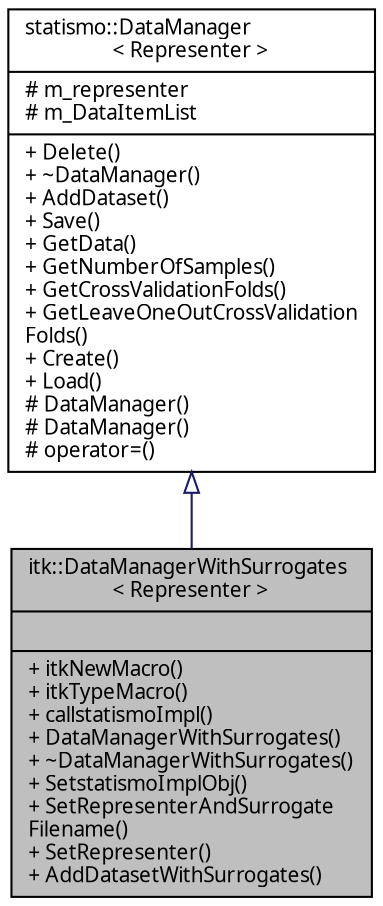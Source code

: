 digraph "itk::DataManagerWithSurrogates&lt; Representer &gt;"
{
  edge [fontname="FreeSans.ttf",fontsize="10",labelfontname="FreeSans.ttf",labelfontsize="10"];
  node [fontname="FreeSans.ttf",fontsize="10",shape=record];
  Node1 [label="{itk::DataManagerWithSurrogates\l\< Representer \>\n||+ itkNewMacro()\l+ itkTypeMacro()\l+ callstatismoImpl()\l+ DataManagerWithSurrogates()\l+ ~DataManagerWithSurrogates()\l+ SetstatismoImplObj()\l+ SetRepresenterAndSurrogate\lFilename()\l+ SetRepresenter()\l+ AddDatasetWithSurrogates()\l}",height=0.2,width=0.4,color="black", fillcolor="grey75", style="filled" fontcolor="black"];
  Node2 -> Node1 [dir="back",color="midnightblue",fontsize="10",style="solid",arrowtail="onormal",fontname="FreeSans.ttf"];
  Node2 [label="{statismo::DataManager\l\< Representer \>\n|# m_representer\l# m_DataItemList\l|+ Delete()\l+ ~DataManager()\l+ AddDataset()\l+ Save()\l+ GetData()\l+ GetNumberOfSamples()\l+ GetCrossValidationFolds()\l+ GetLeaveOneOutCrossValidation\lFolds()\l+ Create()\l+ Load()\l# DataManager()\l# DataManager()\l# operator=()\l}",height=0.2,width=0.4,color="black", fillcolor="white", style="filled",URL="$classstatismo_1_1DataManager.html"];
}
